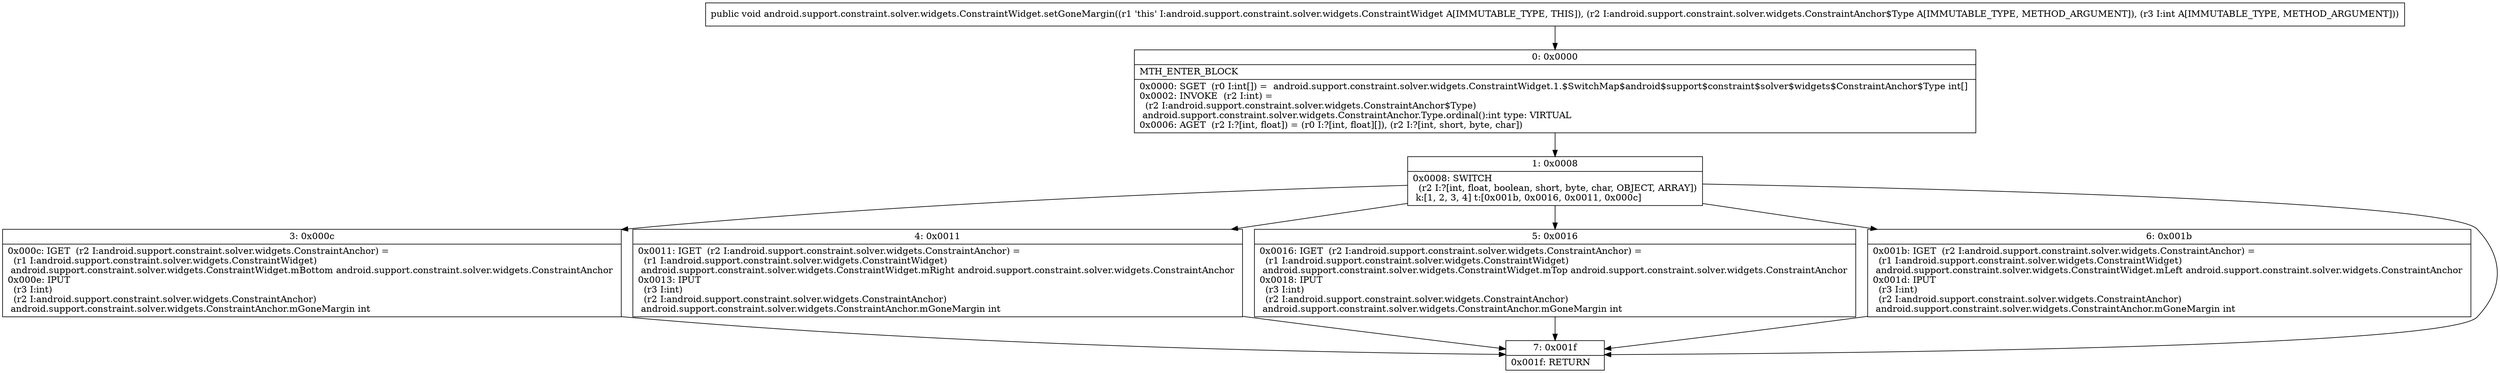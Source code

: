 digraph "CFG forandroid.support.constraint.solver.widgets.ConstraintWidget.setGoneMargin(Landroid\/support\/constraint\/solver\/widgets\/ConstraintAnchor$Type;I)V" {
Node_0 [shape=record,label="{0\:\ 0x0000|MTH_ENTER_BLOCK\l|0x0000: SGET  (r0 I:int[]) =  android.support.constraint.solver.widgets.ConstraintWidget.1.$SwitchMap$android$support$constraint$solver$widgets$ConstraintAnchor$Type int[] \l0x0002: INVOKE  (r2 I:int) = \l  (r2 I:android.support.constraint.solver.widgets.ConstraintAnchor$Type)\l android.support.constraint.solver.widgets.ConstraintAnchor.Type.ordinal():int type: VIRTUAL \l0x0006: AGET  (r2 I:?[int, float]) = (r0 I:?[int, float][]), (r2 I:?[int, short, byte, char]) \l}"];
Node_1 [shape=record,label="{1\:\ 0x0008|0x0008: SWITCH  \l  (r2 I:?[int, float, boolean, short, byte, char, OBJECT, ARRAY])\l k:[1, 2, 3, 4] t:[0x001b, 0x0016, 0x0011, 0x000c] \l}"];
Node_3 [shape=record,label="{3\:\ 0x000c|0x000c: IGET  (r2 I:android.support.constraint.solver.widgets.ConstraintAnchor) = \l  (r1 I:android.support.constraint.solver.widgets.ConstraintWidget)\l android.support.constraint.solver.widgets.ConstraintWidget.mBottom android.support.constraint.solver.widgets.ConstraintAnchor \l0x000e: IPUT  \l  (r3 I:int)\l  (r2 I:android.support.constraint.solver.widgets.ConstraintAnchor)\l android.support.constraint.solver.widgets.ConstraintAnchor.mGoneMargin int \l}"];
Node_4 [shape=record,label="{4\:\ 0x0011|0x0011: IGET  (r2 I:android.support.constraint.solver.widgets.ConstraintAnchor) = \l  (r1 I:android.support.constraint.solver.widgets.ConstraintWidget)\l android.support.constraint.solver.widgets.ConstraintWidget.mRight android.support.constraint.solver.widgets.ConstraintAnchor \l0x0013: IPUT  \l  (r3 I:int)\l  (r2 I:android.support.constraint.solver.widgets.ConstraintAnchor)\l android.support.constraint.solver.widgets.ConstraintAnchor.mGoneMargin int \l}"];
Node_5 [shape=record,label="{5\:\ 0x0016|0x0016: IGET  (r2 I:android.support.constraint.solver.widgets.ConstraintAnchor) = \l  (r1 I:android.support.constraint.solver.widgets.ConstraintWidget)\l android.support.constraint.solver.widgets.ConstraintWidget.mTop android.support.constraint.solver.widgets.ConstraintAnchor \l0x0018: IPUT  \l  (r3 I:int)\l  (r2 I:android.support.constraint.solver.widgets.ConstraintAnchor)\l android.support.constraint.solver.widgets.ConstraintAnchor.mGoneMargin int \l}"];
Node_6 [shape=record,label="{6\:\ 0x001b|0x001b: IGET  (r2 I:android.support.constraint.solver.widgets.ConstraintAnchor) = \l  (r1 I:android.support.constraint.solver.widgets.ConstraintWidget)\l android.support.constraint.solver.widgets.ConstraintWidget.mLeft android.support.constraint.solver.widgets.ConstraintAnchor \l0x001d: IPUT  \l  (r3 I:int)\l  (r2 I:android.support.constraint.solver.widgets.ConstraintAnchor)\l android.support.constraint.solver.widgets.ConstraintAnchor.mGoneMargin int \l}"];
Node_7 [shape=record,label="{7\:\ 0x001f|0x001f: RETURN   \l}"];
MethodNode[shape=record,label="{public void android.support.constraint.solver.widgets.ConstraintWidget.setGoneMargin((r1 'this' I:android.support.constraint.solver.widgets.ConstraintWidget A[IMMUTABLE_TYPE, THIS]), (r2 I:android.support.constraint.solver.widgets.ConstraintAnchor$Type A[IMMUTABLE_TYPE, METHOD_ARGUMENT]), (r3 I:int A[IMMUTABLE_TYPE, METHOD_ARGUMENT])) }"];
MethodNode -> Node_0;
Node_0 -> Node_1;
Node_1 -> Node_3;
Node_1 -> Node_4;
Node_1 -> Node_5;
Node_1 -> Node_6;
Node_1 -> Node_7;
Node_3 -> Node_7;
Node_4 -> Node_7;
Node_5 -> Node_7;
Node_6 -> Node_7;
}

